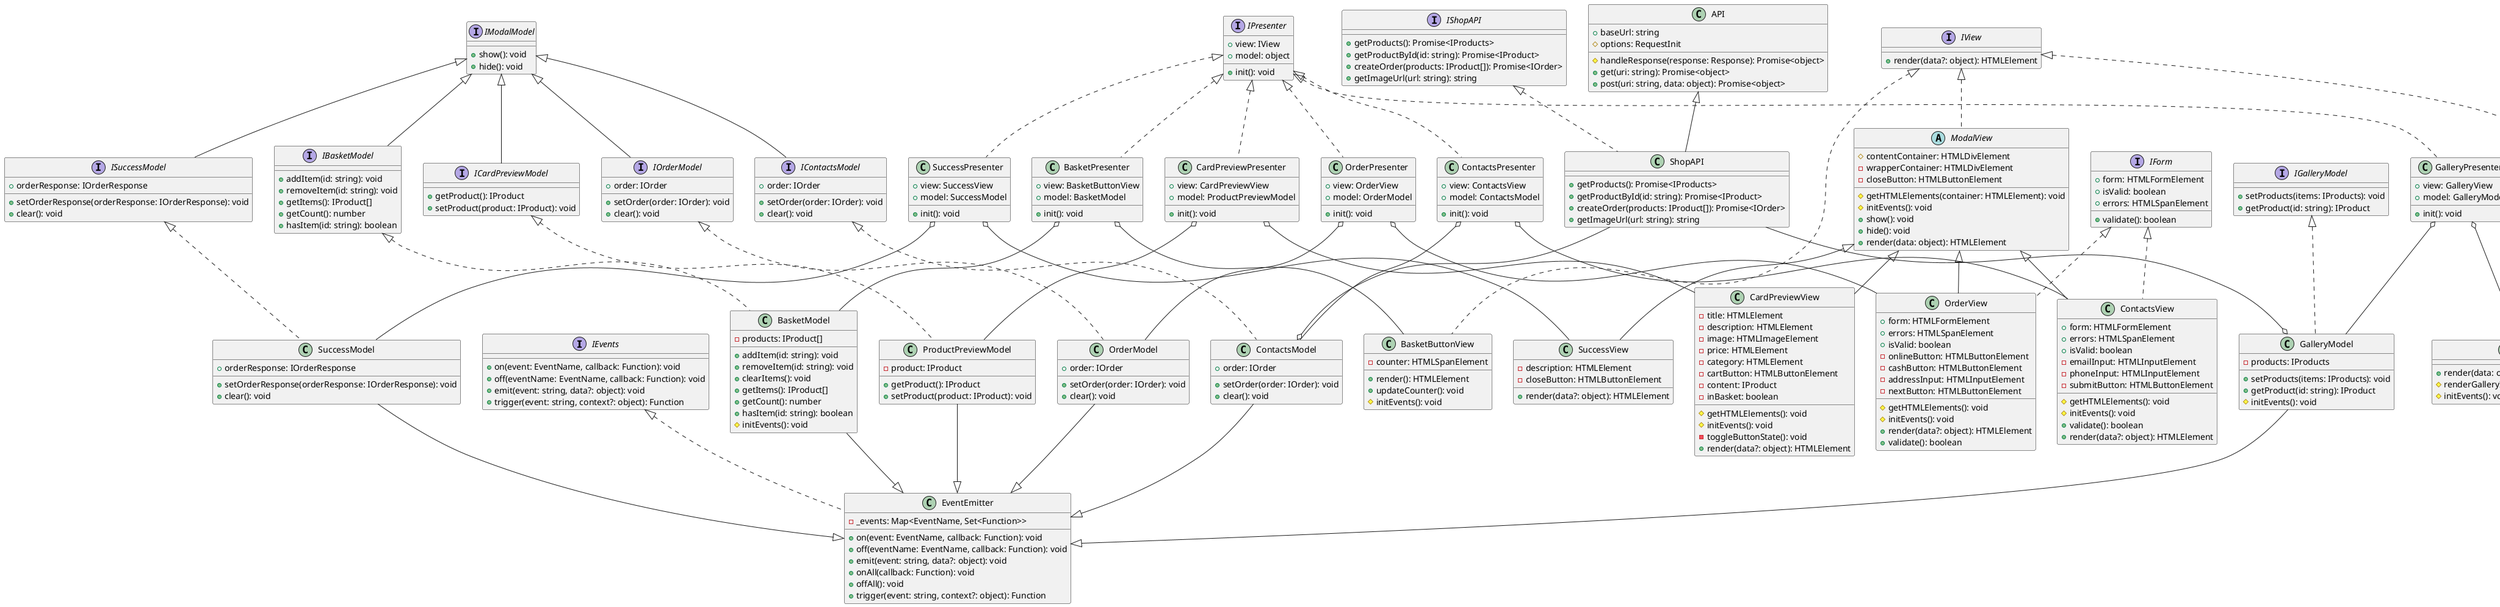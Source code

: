 @startuml web-larek
' Интерфейсы

interface IEvents {
	+on(event: EventName, callback: Function): void
	+off(eventName: EventName, callback: Function): void
	+emit(event: string, data?: object): void
	+trigger(event: string, context?: object): Function
}

interface IView {
	+render(data?: object): HTMLElement
}

interface IPresenter {
	+view: IView
	+model: object
	+init(): void
}

interface IShopAPI {
	+getProducts(): Promise<IProducts>
	+getProductById(id: string): Promise<IProduct>
	+createOrder(products: IProduct[]): Promise<IOrder>
	+getImageUrl(url: string): string
}

interface IModalModel {
	+show(): void
	+hide(): void
}

interface IGalleryModel {
	+setProducts(items: IProducts): void
	+getProduct(id: string): IProduct
}

interface IBasketModel extends IModalModel {
	+addItem(id: string): void
	+removeItem(id: string): void
	+getItems(): IProduct[]
	+getCount(): number
	+hasItem(id: string): boolean
}

interface ICardPreviewModel extends IModalModel {
	+getProduct(): IProduct
	+setProduct(product: IProduct): void
}

interface IOrderModel extends IModalModel {
	+order: IOrder
	+setOrder(order: IOrder): void
	+clear(): void
}

interface IContactsModel extends IModalModel {
	+order: IOrder
	+setOrder(order: IOrder): void
	+clear(): void
}

interface ISuccessModel extends IModalModel {
	+orderResponse: IOrderResponse
	+setOrderResponse(orderResponse: IOrderResponse): void
	+clear(): void
}

interface IForm {
	+form: HTMLFormElement
	+isValid: boolean
	+errors: HTMLSpanElement
	+validate(): boolean
}


' Базовые классы
class EventEmitter implements IEvents {
	-_events: Map<EventName, Set<Function>>
	+on(event: EventName, callback: Function): void
	+off(eventName: EventName, callback: Function): void
	+emit(event: string, data?: object): void
	+onAll(callback: Function): void
	+offAll(): void
	+trigger(event: string, context?: object): Function
}

class API {
	+baseUrl: string
	#options: RequestInit
	#handleResponse(response: Response): Promise<object>
	+get(uri: string): Promise<object>
	+post(uri: string, data: object): Promise<object>
}

' Классы
class ShopAPI extends API implements IShopAPI {
	+getProducts(): Promise<IProducts>
	+getProductById(id: string): Promise<IProduct>
	+createOrder(products: IProduct[]): Promise<IOrder>
	+getImageUrl(url: string): string
}

' Модели
class BasketModel implements IBasketModel {
	-products: IProduct[]
	+addItem(id: string): void
	+removeItem(id: string): void
	+clearItems(): void
	+getItems(): IProduct[]
	+getCount(): number
	+hasItem(id: string): boolean
	#initEvents(): void
}

class GalleryModel implements IGalleryModel {
	-products: IProducts
	+setProducts(items: IProducts): void
	+getProduct(id: string): IProduct
	#initEvents(): void
}

class ProductPreviewModel implements ICardPreviewModel {
	-product: IProduct
	+getProduct(): IProduct
	+setProduct(product: IProduct): void
}

class OrderModel implements IOrderModel {
	+order: IOrder
	+setOrder(order: IOrder): void
	+clear(): void
}

class ContactsModel implements IContactsModel {
	+order: IOrder
	+setOrder(order: IOrder): void
	+clear(): void
}

class SuccessModel implements ISuccessModel {
	+orderResponse: IOrderResponse
	+setOrderResponse(orderResponse: IOrderResponse): void
	+clear(): void	
}

' Представления
abstract class ModalView implements IView {
	#contentContainer: HTMLDivElement
	-wrapperContainer: HTMLDivElement
	-closeButton: HTMLButtonElement
	#getHTMLElements(container: HTMLElement): void
	#initEvents(): void
	+show(): void
	+hide(): void
	+render(data: object): HTMLElement
}

class GalleryView implements IView {
	+render(data: object): HTMLElement
	#renderGalleryItems(products: IProducts): void
	#initEvents(): void
}

class BasketButtonView implements IView {
	-counter: HTMLSpanElement
	+render(): HTMLElement
	+updateCounter(): void
	#initEvents(): void
}

' Модальные окна
class CardPreviewView extends ModalView {
	-title: HTMLElement
	-description: HTMLElement
	-image: HTMLImageElement
	-price: HTMLElement
	-category: HTMLElement
	-cartButton: HTMLButtonElement
	-content: IProduct
	-inBasket: boolean
	#getHTMLElements(): void
	#initEvents(): void
	-toggleButtonState(): void
	+render(data?: object): HTMLElement
}

class OrderView extends ModalView implements IForm {
	+form: HTMLFormElement
	+errors: HTMLSpanElement
	+isValid: boolean
	-onlineButton: HTMLButtonElement
	-cashButton: HTMLButtonElement
	-addressInput: HTMLInputElement
	-nextButton: HTMLButtonElement
	#getHTMLElements(): void
	#initEvents(): void
	+render(data?: object): HTMLElement
	+validate(): boolean
}

class ContactsView extends ModalView implements IForm {
	+form: HTMLFormElement
	+errors: HTMLSpanElement
	+isValid: boolean
	-emailInput: HTMLInputElement
	-phoneInput: HTMLInputElement
	-submitButton: HTMLButtonElement
	#getHTMLElements(): void
	#initEvents(): void
	+validate(): boolean
	+render(data?: object): HTMLElement
}

class SuccessView extends ModalView {
	-description: HTMLElement
	-closeButton: HTMLButtonElement
	+render(data?: object): HTMLElement
}

' Презентеры
class GalleryPresenter implements IPresenter {
	+view: GalleryView
	+model: GalleryModel
	+init(): void
}

class BasketPresenter implements IPresenter {
	+view: BasketButtonView
	+model: BasketModel
	+init(): void
}

class CardPreviewPresenter implements IPresenter {
	+view: CardPreviewView
	+model: ProductPreviewModel
	+init(): void
}

class OrderPresenter implements IPresenter {
	+view: OrderView
	+model: OrderModel
	+init(): void
}

class ContactsPresenter implements IPresenter {
	+view: ContactsView
	+model: ContactsModel
	+init(): void
}

class SuccessPresenter implements IPresenter {
	+view: SuccessView
	+model: SuccessModel
	+init(): void
}

' ' Связи Model-Presenter
GalleryPresenter o-- GalleryModel
BasketPresenter o-- BasketModel  
CardPreviewPresenter o-- ProductPreviewModel
OrderPresenter o-- OrderModel
ContactsPresenter o-- ContactsModel
SuccessPresenter o-- SuccessModel

' Связи View-Presenter
GalleryPresenter o-- GalleryView
BasketPresenter o-- BasketButtonView
CardPreviewPresenter o-- CardPreviewView
OrderPresenter o-- OrderView
ContactsPresenter o-- ContactsView
SuccessPresenter o-- SuccessView

' Наследование от базовых классов и интерфейсов
GalleryModel --|> EventEmitter
BasketModel --|> EventEmitter
ProductPreviewModel --|> EventEmitter
OrderModel --|> EventEmitter
ContactsModel --|> EventEmitter
SuccessModel --|> EventEmitter

' Связь с API
ShopAPI --o GalleryModel
ShopAPI --o ContactsModel

@enduml